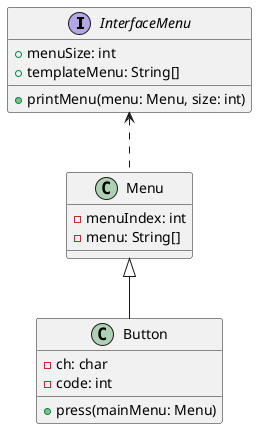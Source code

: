 @startuml

interface InterfaceMenu {
    + menuSize: int
    + templateMenu: String[]

    +printMenu(menu: Menu, size: int)
}

 InterfaceMenu <.. Menu

Menu <|--Button

class Menu {
    -menuIndex: int
    -menu: String[]
}

'class NameSubmenu {
'     - List<String>names
'
'}

class Button {
  -ch: char
  -code: int
  + press(mainMenu: Menu)
}

@enduml